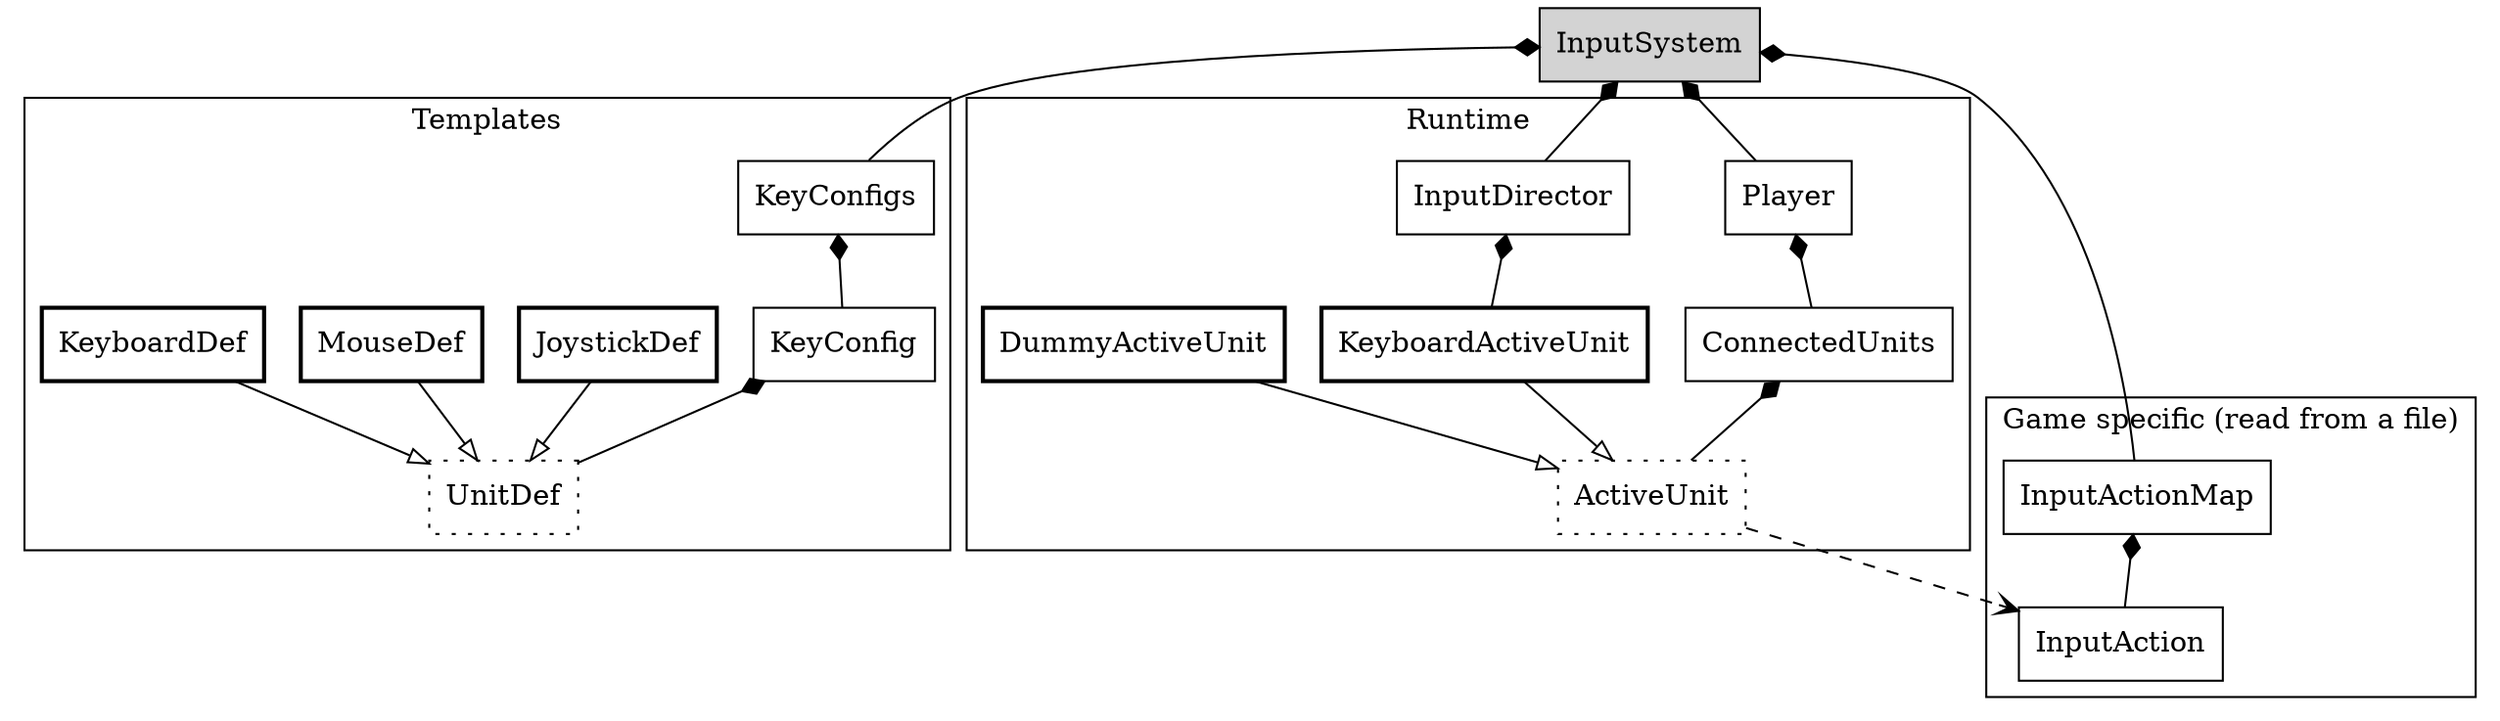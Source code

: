 digraph G {
	node [shape=box; style=solid];
	subgraph cluster_gamespecific {
		label = "Game specific (read from a file)";
		color = "black";
		
		{
			edge[dir="both"; arrowhead="none"; arrowtail="diamond";];
			InputActionMap -> InputAction;
		}
	}
	
	subgraph cluster_templates {
		label = "Templates";
		color = "black";
		
		{
			edge[dir="both"; arrowhead="none"; arrowtail="diamond";];
			KeyConfigs -> KeyConfig;
			KeyConfig -> UnitDef;
		}
		
		{
			edge[arrowhead="onormal"];
			JoystickDef -> UnitDef;
			MouseDef -> UnitDef;
			KeyboardDef -> UnitDef;
		}
	}
	
	subgraph cluster_runtime {
		label = "Runtime";
		color = "black";
		
		{
			edge[dir="both"; arrowhead="none"; arrowtail="diamond";];
			Player -> ConnectedUnits;
			ConnectedUnits -> ActiveUnit;
			InputDirector -> KeyboardActiveUnit;
		}
		
		{
			edge[arrowhead="onormal"];
			DummyActiveUnit -> ActiveUnit;
			KeyboardActiveUnit -> ActiveUnit;
		}
	}

	{
		edge[dir="both"; arrowhead="none"; arrowtail="diamond";];	
		InputSystem -> InputActionMap;
		InputSystem -> KeyConfigs;
		InputSystem -> InputDirector;
		InputSystem -> Player;
	}
	
	{
		edge[arrowhead="vee"; style="dashed"];
		ActiveUnit -> InputAction;
	}
	
	UnitDef[style=dotted];
	ActiveUnit[style=dotted];
	
	KeyboardDef[style=bold];
	MouseDef[style=bold];
	JoystickDef[style=bold];
	KeyboardActiveUnit[style=bold];
	DummyActiveUnit[style=bold];
	
	InputSystem[style=filled];
}
